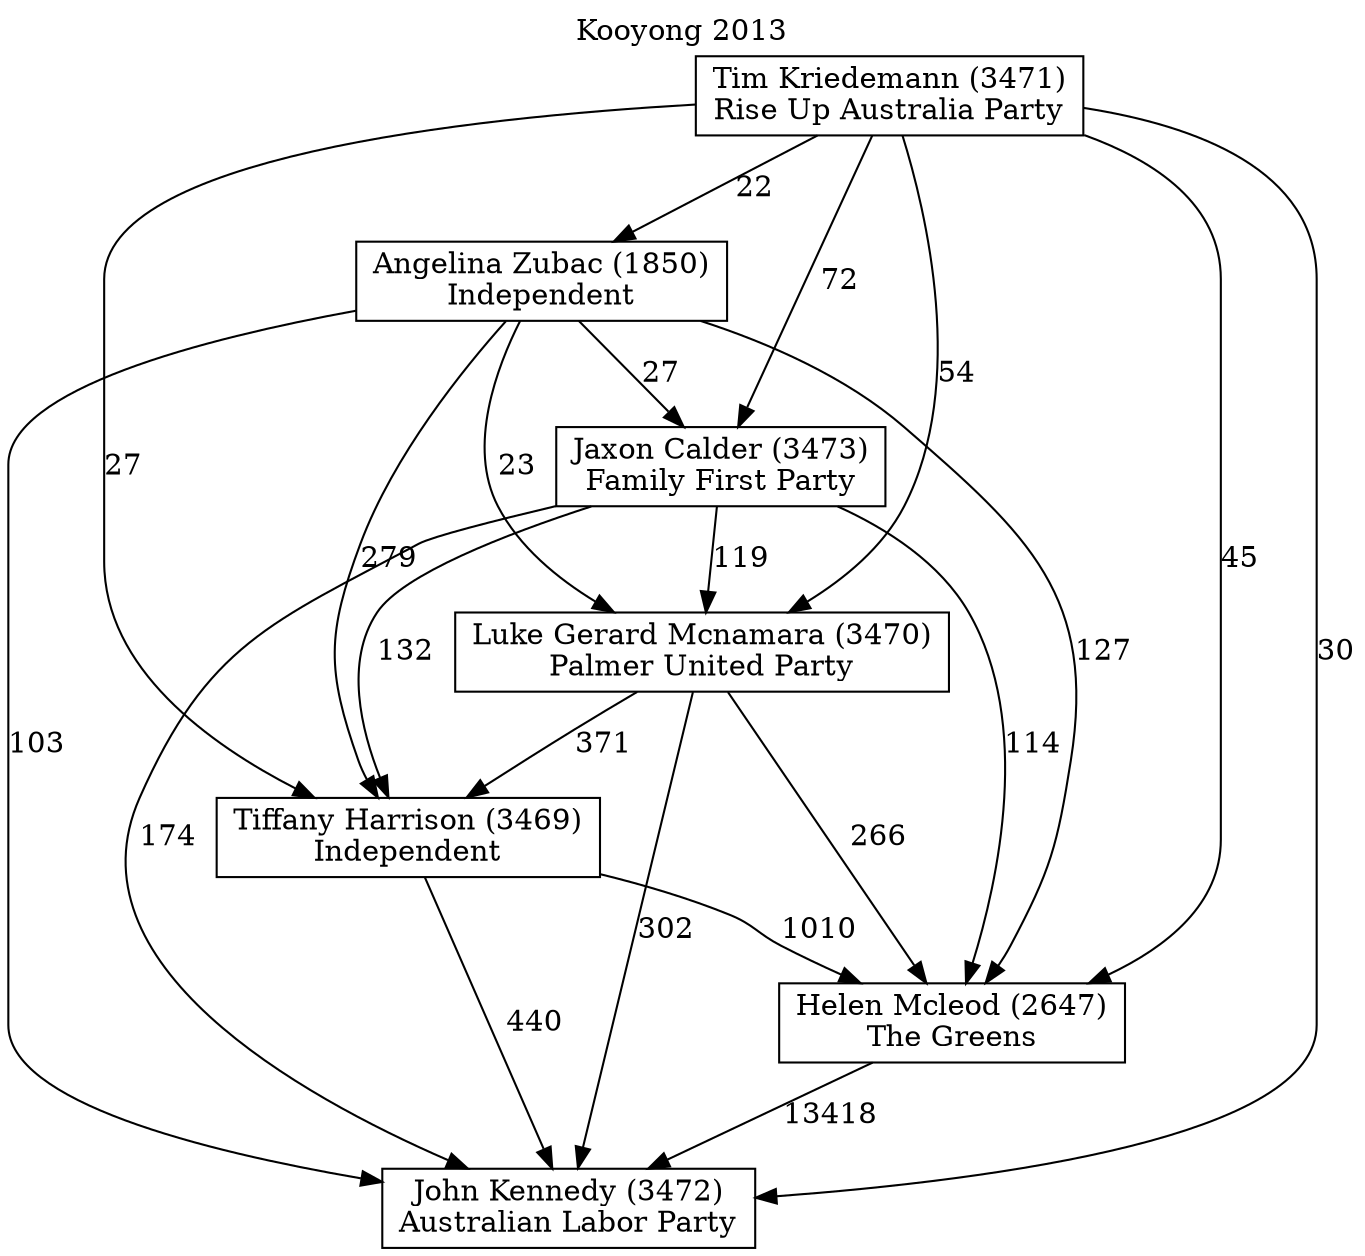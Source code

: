 // House preference flow
digraph "John Kennedy (3472)_Kooyong_2013" {
	graph [label="Kooyong 2013" labelloc=t mclimit=10]
	node [shape=box]
	"Angelina Zubac (1850)" [label="Angelina Zubac (1850)
Independent"]
	"Helen Mcleod (2647)" [label="Helen Mcleod (2647)
The Greens"]
	"Jaxon Calder (3473)" [label="Jaxon Calder (3473)
Family First Party"]
	"John Kennedy (3472)" [label="John Kennedy (3472)
Australian Labor Party"]
	"Luke Gerard Mcnamara (3470)" [label="Luke Gerard Mcnamara (3470)
Palmer United Party"]
	"Tiffany Harrison (3469)" [label="Tiffany Harrison (3469)
Independent"]
	"Tim Kriedemann (3471)" [label="Tim Kriedemann (3471)
Rise Up Australia Party"]
	"Angelina Zubac (1850)" -> "Helen Mcleod (2647)" [label=127]
	"Angelina Zubac (1850)" -> "Jaxon Calder (3473)" [label=27]
	"Angelina Zubac (1850)" -> "John Kennedy (3472)" [label=103]
	"Angelina Zubac (1850)" -> "Luke Gerard Mcnamara (3470)" [label=23]
	"Angelina Zubac (1850)" -> "Tiffany Harrison (3469)" [label=279]
	"Helen Mcleod (2647)" -> "John Kennedy (3472)" [label=13418]
	"Jaxon Calder (3473)" -> "Helen Mcleod (2647)" [label=114]
	"Jaxon Calder (3473)" -> "John Kennedy (3472)" [label=174]
	"Jaxon Calder (3473)" -> "Luke Gerard Mcnamara (3470)" [label=119]
	"Jaxon Calder (3473)" -> "Tiffany Harrison (3469)" [label=132]
	"Luke Gerard Mcnamara (3470)" -> "Helen Mcleod (2647)" [label=266]
	"Luke Gerard Mcnamara (3470)" -> "John Kennedy (3472)" [label=302]
	"Luke Gerard Mcnamara (3470)" -> "Tiffany Harrison (3469)" [label=371]
	"Tiffany Harrison (3469)" -> "Helen Mcleod (2647)" [label=1010]
	"Tiffany Harrison (3469)" -> "John Kennedy (3472)" [label=440]
	"Tim Kriedemann (3471)" -> "Angelina Zubac (1850)" [label=22]
	"Tim Kriedemann (3471)" -> "Helen Mcleod (2647)" [label=45]
	"Tim Kriedemann (3471)" -> "Jaxon Calder (3473)" [label=72]
	"Tim Kriedemann (3471)" -> "John Kennedy (3472)" [label=30]
	"Tim Kriedemann (3471)" -> "Luke Gerard Mcnamara (3470)" [label=54]
	"Tim Kriedemann (3471)" -> "Tiffany Harrison (3469)" [label=27]
}
